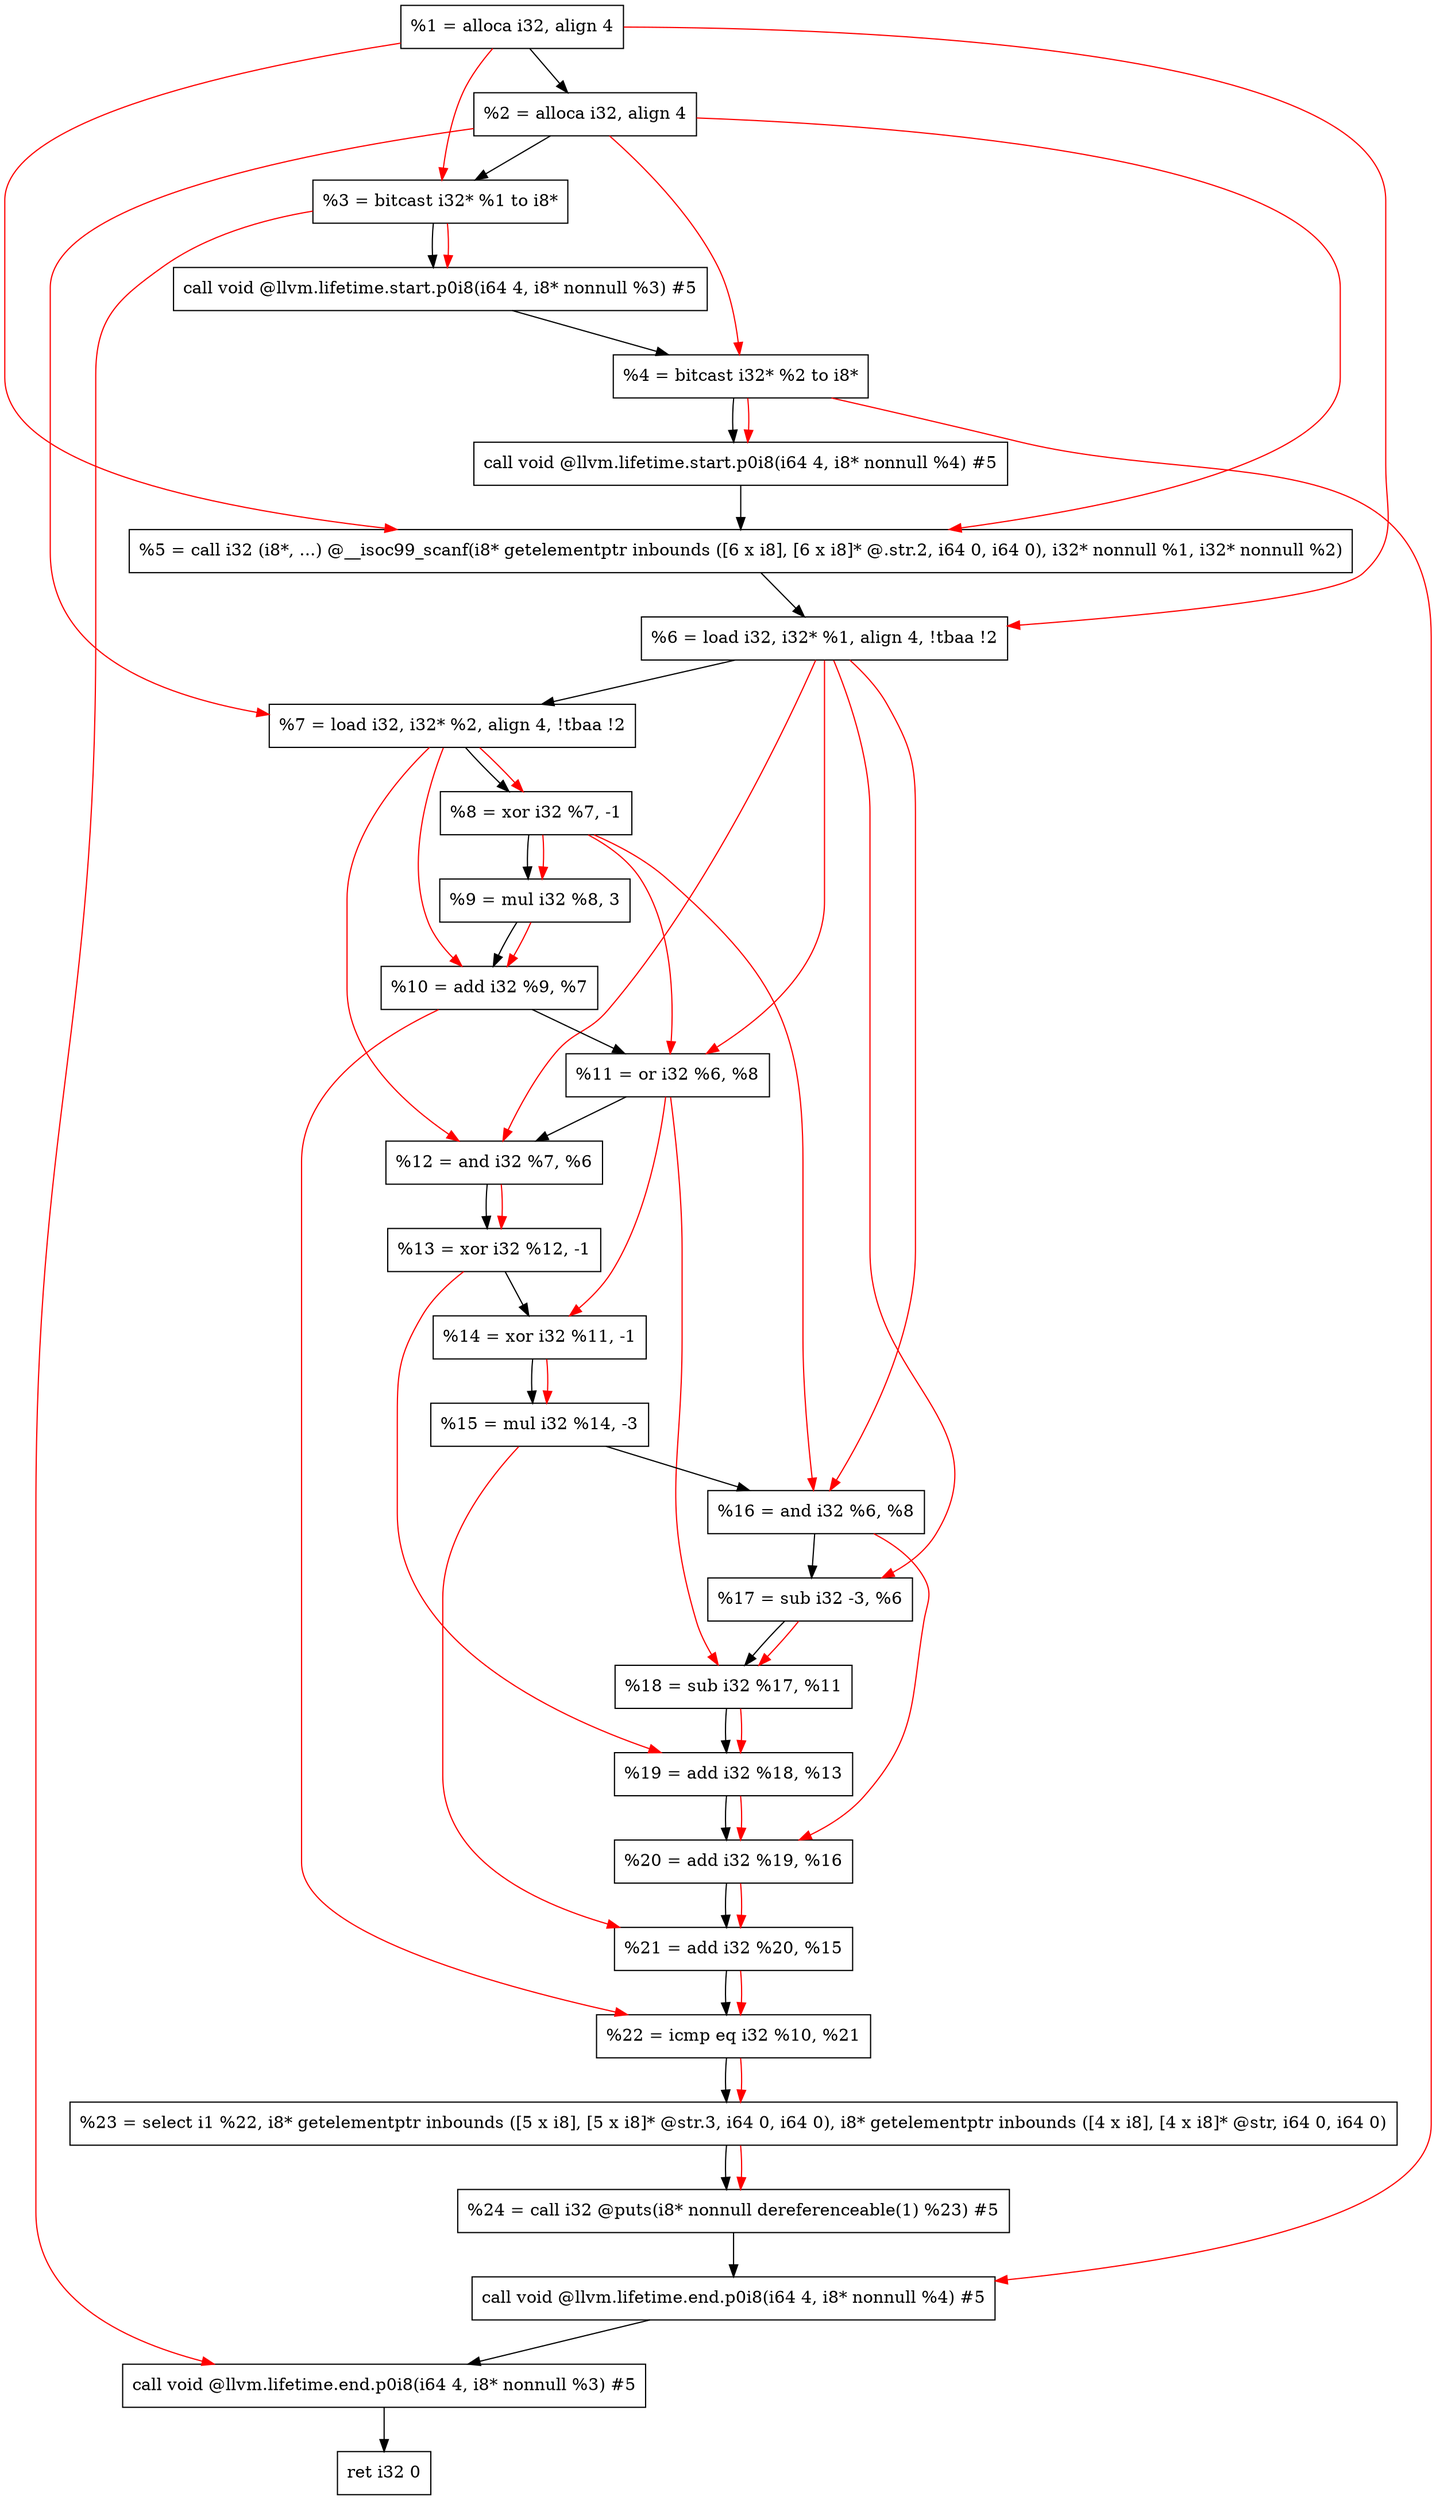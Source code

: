 digraph "DFG for'main' function" {
	Node0x1e0f728[shape=record, label="  %1 = alloca i32, align 4"];
	Node0x1e0f7d8[shape=record, label="  %2 = alloca i32, align 4"];
	Node0x1e0f868[shape=record, label="  %3 = bitcast i32* %1 to i8*"];
	Node0x1e0fcc8[shape=record, label="  call void @llvm.lifetime.start.p0i8(i64 4, i8* nonnull %3) #5"];
	Node0x1e0fda8[shape=record, label="  %4 = bitcast i32* %2 to i8*"];
	Node0x1e0fec8[shape=record, label="  call void @llvm.lifetime.start.p0i8(i64 4, i8* nonnull %4) #5"];
	Node0x1e10100[shape=record, label="  %5 = call i32 (i8*, ...) @__isoc99_scanf(i8* getelementptr inbounds ([6 x i8], [6 x i8]* @.str.2, i64 0, i64 0), i32* nonnull %1, i32* nonnull %2)"];
	Node0x1e101b8[shape=record, label="  %6 = load i32, i32* %1, align 4, !tbaa !2"];
	Node0x1e11128[shape=record, label="  %7 = load i32, i32* %2, align 4, !tbaa !2"];
	Node0x1e117b0[shape=record, label="  %8 = xor i32 %7, -1"];
	Node0x1e11820[shape=record, label="  %9 = mul i32 %8, 3"];
	Node0x1e11890[shape=record, label="  %10 = add i32 %9, %7"];
	Node0x1e11900[shape=record, label="  %11 = or i32 %6, %8"];
	Node0x1e11970[shape=record, label="  %12 = and i32 %7, %6"];
	Node0x1e119e0[shape=record, label="  %13 = xor i32 %12, -1"];
	Node0x1e11a50[shape=record, label="  %14 = xor i32 %11, -1"];
	Node0x1e11ac0[shape=record, label="  %15 = mul i32 %14, -3"];
	Node0x1e11b30[shape=record, label="  %16 = and i32 %6, %8"];
	Node0x1e11ba0[shape=record, label="  %17 = sub i32 -3, %6"];
	Node0x1e11c10[shape=record, label="  %18 = sub i32 %17, %11"];
	Node0x1e11c80[shape=record, label="  %19 = add i32 %18, %13"];
	Node0x1e11cf0[shape=record, label="  %20 = add i32 %19, %16"];
	Node0x1e11d60[shape=record, label="  %21 = add i32 %20, %15"];
	Node0x1e11dd0[shape=record, label="  %22 = icmp eq i32 %10, %21"];
	Node0x1db09d8[shape=record, label="  %23 = select i1 %22, i8* getelementptr inbounds ([5 x i8], [5 x i8]* @str.3, i64 0, i64 0), i8* getelementptr inbounds ([4 x i8], [4 x i8]* @str, i64 0, i64 0)"];
	Node0x1e11e60[shape=record, label="  %24 = call i32 @puts(i8* nonnull dereferenceable(1) %23) #5"];
	Node0x1e120b8[shape=record, label="  call void @llvm.lifetime.end.p0i8(i64 4, i8* nonnull %4) #5"];
	Node0x1e12218[shape=record, label="  call void @llvm.lifetime.end.p0i8(i64 4, i8* nonnull %3) #5"];
	Node0x1e122d8[shape=record, label="  ret i32 0"];
	Node0x1e0f728 -> Node0x1e0f7d8;
	Node0x1e0f7d8 -> Node0x1e0f868;
	Node0x1e0f868 -> Node0x1e0fcc8;
	Node0x1e0fcc8 -> Node0x1e0fda8;
	Node0x1e0fda8 -> Node0x1e0fec8;
	Node0x1e0fec8 -> Node0x1e10100;
	Node0x1e10100 -> Node0x1e101b8;
	Node0x1e101b8 -> Node0x1e11128;
	Node0x1e11128 -> Node0x1e117b0;
	Node0x1e117b0 -> Node0x1e11820;
	Node0x1e11820 -> Node0x1e11890;
	Node0x1e11890 -> Node0x1e11900;
	Node0x1e11900 -> Node0x1e11970;
	Node0x1e11970 -> Node0x1e119e0;
	Node0x1e119e0 -> Node0x1e11a50;
	Node0x1e11a50 -> Node0x1e11ac0;
	Node0x1e11ac0 -> Node0x1e11b30;
	Node0x1e11b30 -> Node0x1e11ba0;
	Node0x1e11ba0 -> Node0x1e11c10;
	Node0x1e11c10 -> Node0x1e11c80;
	Node0x1e11c80 -> Node0x1e11cf0;
	Node0x1e11cf0 -> Node0x1e11d60;
	Node0x1e11d60 -> Node0x1e11dd0;
	Node0x1e11dd0 -> Node0x1db09d8;
	Node0x1db09d8 -> Node0x1e11e60;
	Node0x1e11e60 -> Node0x1e120b8;
	Node0x1e120b8 -> Node0x1e12218;
	Node0x1e12218 -> Node0x1e122d8;
edge [color=red]
	Node0x1e0f728 -> Node0x1e0f868;
	Node0x1e0f868 -> Node0x1e0fcc8;
	Node0x1e0f7d8 -> Node0x1e0fda8;
	Node0x1e0fda8 -> Node0x1e0fec8;
	Node0x1e0f728 -> Node0x1e10100;
	Node0x1e0f7d8 -> Node0x1e10100;
	Node0x1e0f728 -> Node0x1e101b8;
	Node0x1e0f7d8 -> Node0x1e11128;
	Node0x1e11128 -> Node0x1e117b0;
	Node0x1e117b0 -> Node0x1e11820;
	Node0x1e11820 -> Node0x1e11890;
	Node0x1e11128 -> Node0x1e11890;
	Node0x1e101b8 -> Node0x1e11900;
	Node0x1e117b0 -> Node0x1e11900;
	Node0x1e11128 -> Node0x1e11970;
	Node0x1e101b8 -> Node0x1e11970;
	Node0x1e11970 -> Node0x1e119e0;
	Node0x1e11900 -> Node0x1e11a50;
	Node0x1e11a50 -> Node0x1e11ac0;
	Node0x1e101b8 -> Node0x1e11b30;
	Node0x1e117b0 -> Node0x1e11b30;
	Node0x1e101b8 -> Node0x1e11ba0;
	Node0x1e11ba0 -> Node0x1e11c10;
	Node0x1e11900 -> Node0x1e11c10;
	Node0x1e11c10 -> Node0x1e11c80;
	Node0x1e119e0 -> Node0x1e11c80;
	Node0x1e11c80 -> Node0x1e11cf0;
	Node0x1e11b30 -> Node0x1e11cf0;
	Node0x1e11cf0 -> Node0x1e11d60;
	Node0x1e11ac0 -> Node0x1e11d60;
	Node0x1e11890 -> Node0x1e11dd0;
	Node0x1e11d60 -> Node0x1e11dd0;
	Node0x1e11dd0 -> Node0x1db09d8;
	Node0x1db09d8 -> Node0x1e11e60;
	Node0x1e0fda8 -> Node0x1e120b8;
	Node0x1e0f868 -> Node0x1e12218;
}
